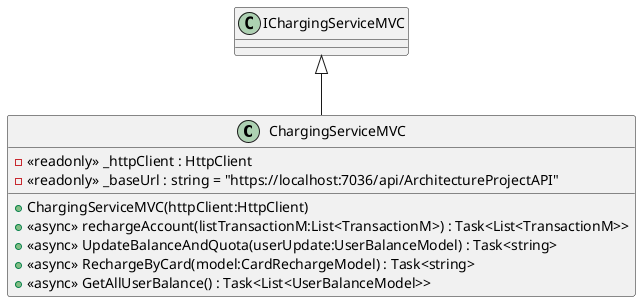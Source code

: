 @startuml
class ChargingServiceMVC {
    - <<readonly>> _httpClient : HttpClient
    - <<readonly>> _baseUrl : string = "https://localhost:7036/api/ArchitectureProjectAPI"
    + ChargingServiceMVC(httpClient:HttpClient)
    + <<async>> rechargeAccount(listTransactionM:List<TransactionM>) : Task<List<TransactionM>>
    + <<async>> UpdateBalanceAndQuota(userUpdate:UserBalanceModel) : Task<string>
    + <<async>> RechargeByCard(model:CardRechargeModel) : Task<string>
    + <<async>> GetAllUserBalance() : Task<List<UserBalanceModel>>
}
IChargingServiceMVC <|-- ChargingServiceMVC
@enduml
